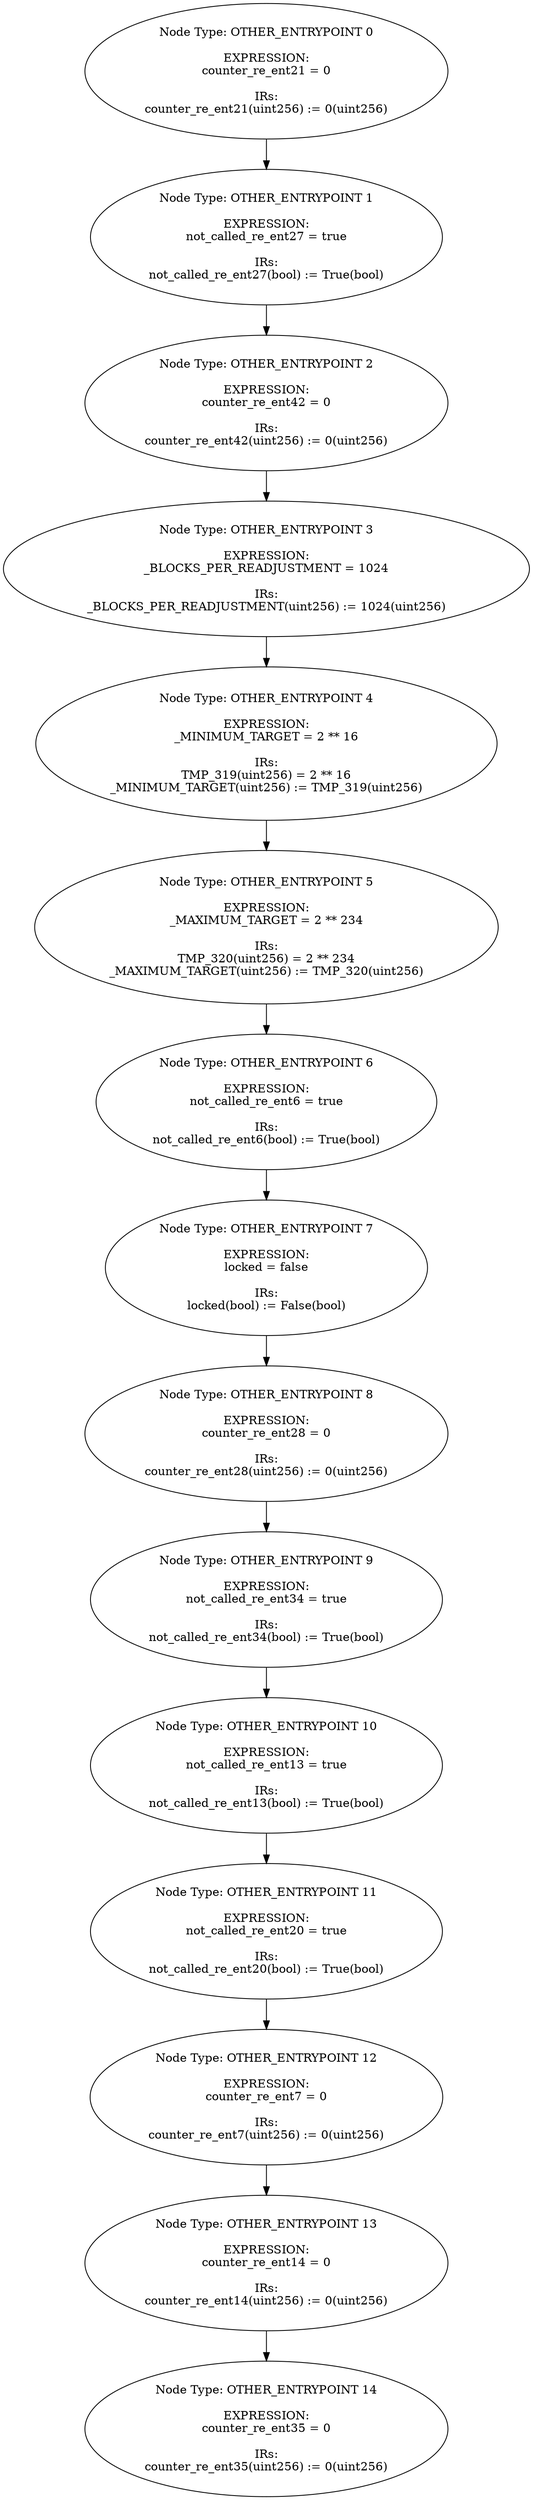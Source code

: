 digraph{
0[label="Node Type: OTHER_ENTRYPOINT 0

EXPRESSION:
counter_re_ent21 = 0

IRs:
counter_re_ent21(uint256) := 0(uint256)"];
0->1;
1[label="Node Type: OTHER_ENTRYPOINT 1

EXPRESSION:
not_called_re_ent27 = true

IRs:
not_called_re_ent27(bool) := True(bool)"];
1->2;
2[label="Node Type: OTHER_ENTRYPOINT 2

EXPRESSION:
counter_re_ent42 = 0

IRs:
counter_re_ent42(uint256) := 0(uint256)"];
2->3;
3[label="Node Type: OTHER_ENTRYPOINT 3

EXPRESSION:
_BLOCKS_PER_READJUSTMENT = 1024

IRs:
_BLOCKS_PER_READJUSTMENT(uint256) := 1024(uint256)"];
3->4;
4[label="Node Type: OTHER_ENTRYPOINT 4

EXPRESSION:
_MINIMUM_TARGET = 2 ** 16

IRs:
TMP_319(uint256) = 2 ** 16
_MINIMUM_TARGET(uint256) := TMP_319(uint256)"];
4->5;
5[label="Node Type: OTHER_ENTRYPOINT 5

EXPRESSION:
_MAXIMUM_TARGET = 2 ** 234

IRs:
TMP_320(uint256) = 2 ** 234
_MAXIMUM_TARGET(uint256) := TMP_320(uint256)"];
5->6;
6[label="Node Type: OTHER_ENTRYPOINT 6

EXPRESSION:
not_called_re_ent6 = true

IRs:
not_called_re_ent6(bool) := True(bool)"];
6->7;
7[label="Node Type: OTHER_ENTRYPOINT 7

EXPRESSION:
locked = false

IRs:
locked(bool) := False(bool)"];
7->8;
8[label="Node Type: OTHER_ENTRYPOINT 8

EXPRESSION:
counter_re_ent28 = 0

IRs:
counter_re_ent28(uint256) := 0(uint256)"];
8->9;
9[label="Node Type: OTHER_ENTRYPOINT 9

EXPRESSION:
not_called_re_ent34 = true

IRs:
not_called_re_ent34(bool) := True(bool)"];
9->10;
10[label="Node Type: OTHER_ENTRYPOINT 10

EXPRESSION:
not_called_re_ent13 = true

IRs:
not_called_re_ent13(bool) := True(bool)"];
10->11;
11[label="Node Type: OTHER_ENTRYPOINT 11

EXPRESSION:
not_called_re_ent20 = true

IRs:
not_called_re_ent20(bool) := True(bool)"];
11->12;
12[label="Node Type: OTHER_ENTRYPOINT 12

EXPRESSION:
counter_re_ent7 = 0

IRs:
counter_re_ent7(uint256) := 0(uint256)"];
12->13;
13[label="Node Type: OTHER_ENTRYPOINT 13

EXPRESSION:
counter_re_ent14 = 0

IRs:
counter_re_ent14(uint256) := 0(uint256)"];
13->14;
14[label="Node Type: OTHER_ENTRYPOINT 14

EXPRESSION:
counter_re_ent35 = 0

IRs:
counter_re_ent35(uint256) := 0(uint256)"];
}
